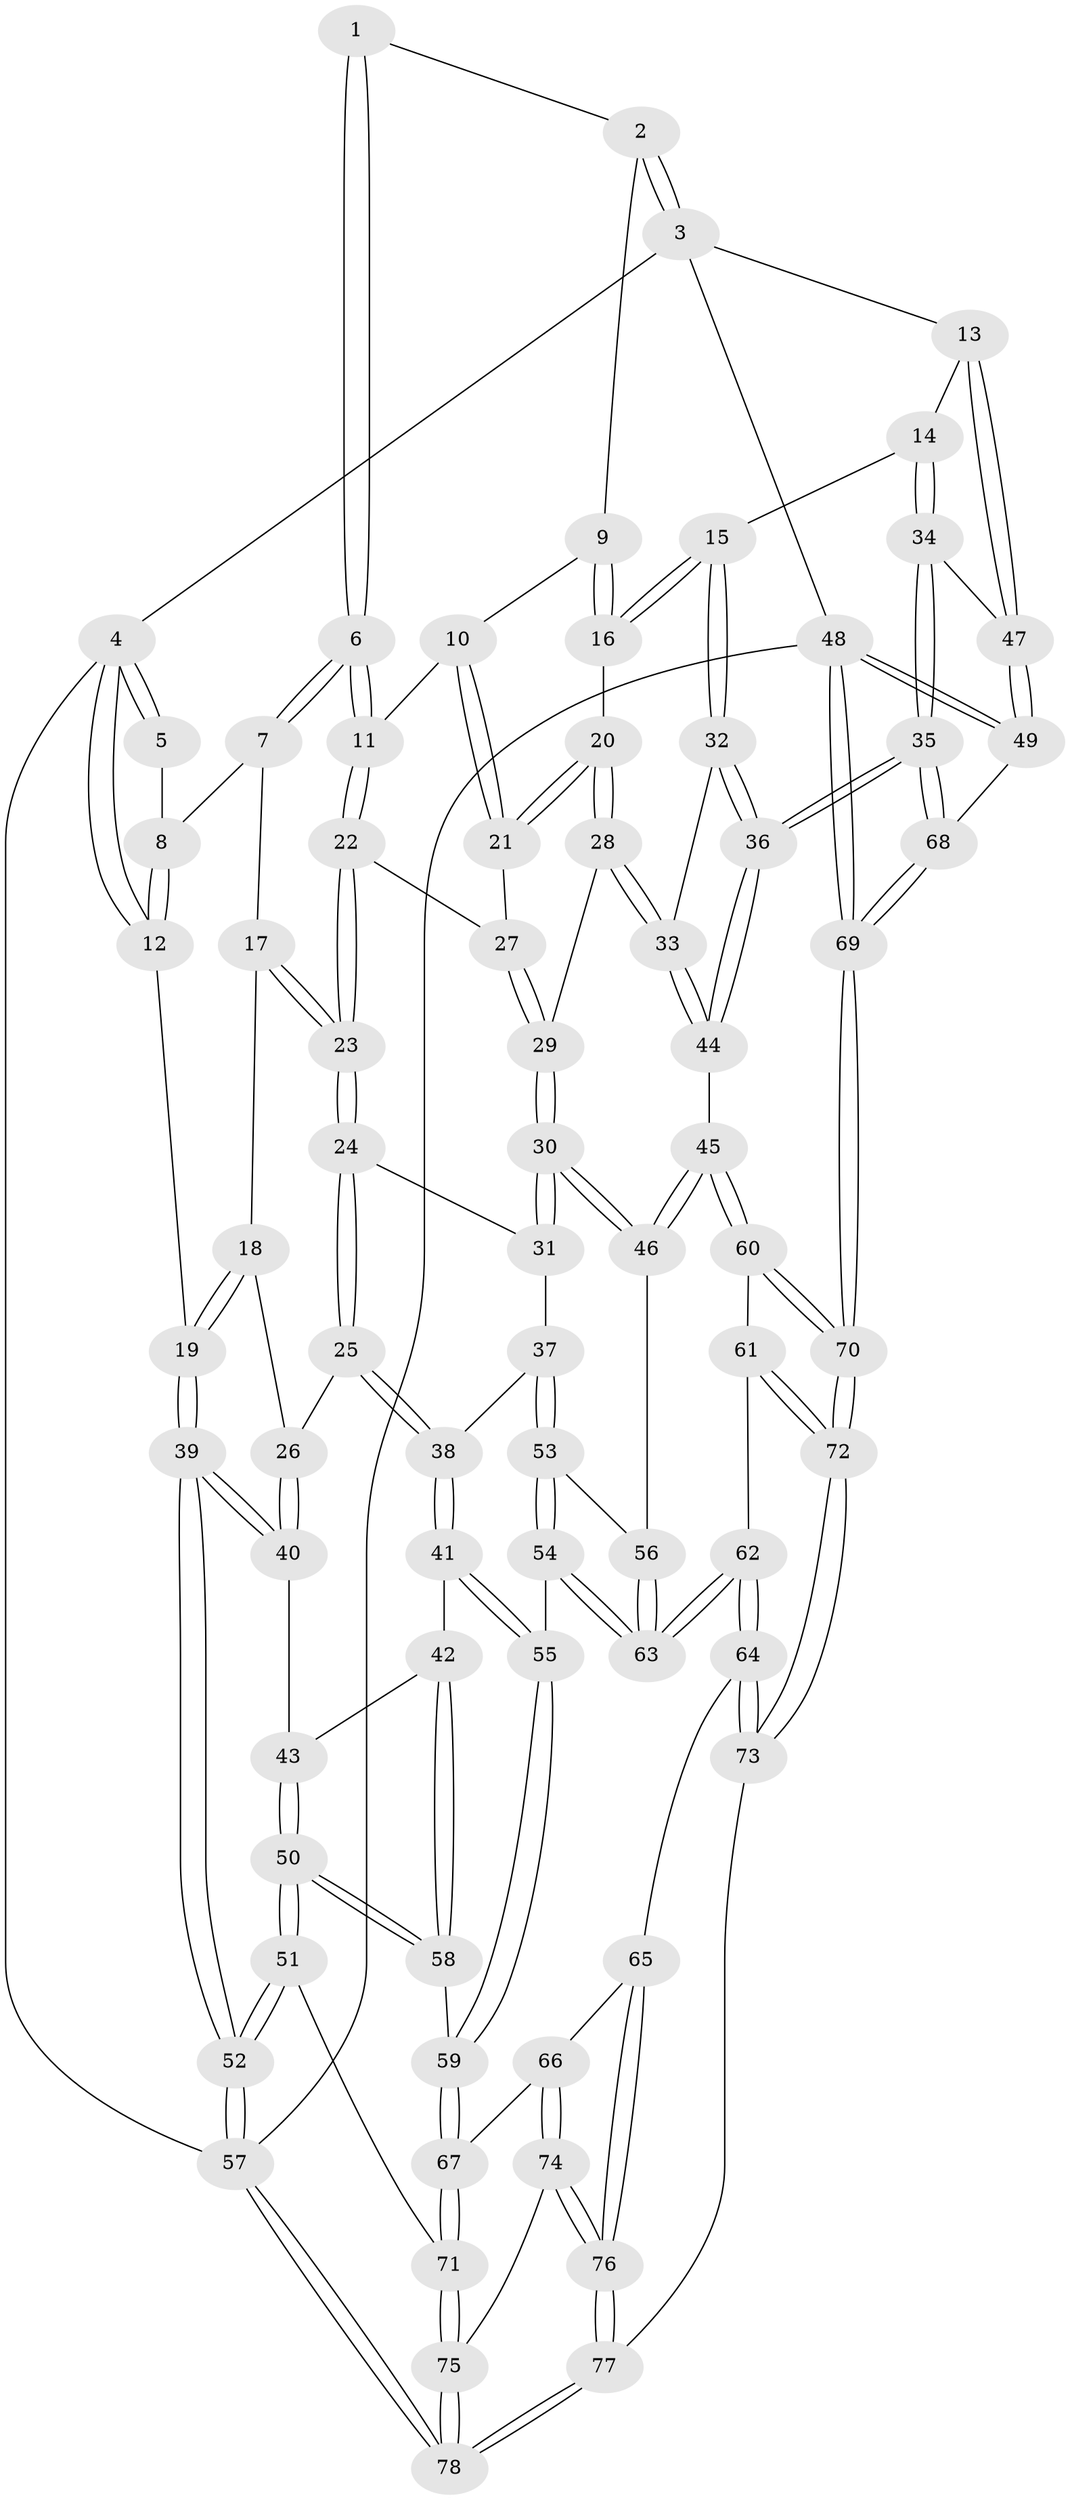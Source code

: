// Generated by graph-tools (version 1.1) at 2025/16/03/09/25 04:16:46]
// undirected, 78 vertices, 192 edges
graph export_dot {
graph [start="1"]
  node [color=gray90,style=filled];
  1 [pos="+0.4674923492616114+0.011493835746280878"];
  2 [pos="+0.6808404793880175+0"];
  3 [pos="+1+0"];
  4 [pos="+0+0"];
  5 [pos="+0.21409234770224506+0"];
  6 [pos="+0.3903301343892844+0.219632562973891"];
  7 [pos="+0.1268544631689626+0.2236498298609405"];
  8 [pos="+0.11602538637946154+0.2088532899769396"];
  9 [pos="+0.6484230390540155+0.18837573072203118"];
  10 [pos="+0.5939032215642503+0.31812335530142116"];
  11 [pos="+0.3897589587257607+0.24880007498224865"];
  12 [pos="+0+0.10486160325746305"];
  13 [pos="+1+0.09917048640654887"];
  14 [pos="+0.8450147845953865+0.4119361664115927"];
  15 [pos="+0.8075152859562533+0.4239070445233593"];
  16 [pos="+0.6782381356004303+0.4079635833887617"];
  17 [pos="+0.125084555615007+0.3129013558069097"];
  18 [pos="+0.10424724331688015+0.3366622960252246"];
  19 [pos="+0+0.2923633890871619"];
  20 [pos="+0.6384287363743691+0.4173967480832937"];
  21 [pos="+0.5964585741011493+0.3730202364428721"];
  22 [pos="+0.38173562993420324+0.3240202037765089"];
  23 [pos="+0.31862148563069176+0.3921833073866202"];
  24 [pos="+0.3130973062203105+0.40699888221375796"];
  25 [pos="+0.16084509906969074+0.5062132905154513"];
  26 [pos="+0.0876749891455971+0.4924908967318177"];
  27 [pos="+0.39164993769200773+0.3312732413256199"];
  28 [pos="+0.5650221363556672+0.5122805383621677"];
  29 [pos="+0.5335914990672869+0.5051070110851732"];
  30 [pos="+0.40779561025275524+0.5787963832906965"];
  31 [pos="+0.35408300041112206+0.5306113132725223"];
  32 [pos="+0.7392262767199221+0.5311522625308064"];
  33 [pos="+0.5697784426173685+0.5217431006909965"];
  34 [pos="+0.8673104849734312+0.6377150075958803"];
  35 [pos="+0.7267533686267555+0.7689297679368408"];
  36 [pos="+0.6817221028679895+0.7284036515281114"];
  37 [pos="+0.2699917299193317+0.6021291863305043"];
  38 [pos="+0.17017100424300902+0.5258643995971989"];
  39 [pos="+0+0.47729403765105965"];
  40 [pos="+0.0604970485364153+0.5032380725501966"];
  41 [pos="+0.17056304277046716+0.6325878274212325"];
  42 [pos="+0.12490592885323488+0.6613916658959581"];
  43 [pos="+0.06701228825341587+0.5917321521252101"];
  44 [pos="+0.6237300355081965+0.7035627338677375"];
  45 [pos="+0.4887119688429942+0.7296870552867519"];
  46 [pos="+0.411661199847648+0.624344514669097"];
  47 [pos="+1+0.6621602696443512"];
  48 [pos="+1+1"];
  49 [pos="+1+0.7725863653852694"];
  50 [pos="+0+0.7677979051628798"];
  51 [pos="+0+0.8054956572712667"];
  52 [pos="+0+0.803883415014078"];
  53 [pos="+0.2702022965019646+0.6518076577192324"];
  54 [pos="+0.25535398542651105+0.6764879505565937"];
  55 [pos="+0.2297563482756291+0.6752774861439094"];
  56 [pos="+0.36591732115762216+0.6450499300573904"];
  57 [pos="+0+1"];
  58 [pos="+0.09111516095768936+0.766021955422588"];
  59 [pos="+0.10795719844731301+0.7732367388400441"];
  60 [pos="+0.4210485044026341+0.8114711566769168"];
  61 [pos="+0.3270362591081711+0.8246531542038061"];
  62 [pos="+0.3131471379537932+0.8248800840173346"];
  63 [pos="+0.30265874260873377+0.782677592635128"];
  64 [pos="+0.2933056556656067+0.8391925732188615"];
  65 [pos="+0.2835922053849399+0.8442169621482475"];
  66 [pos="+0.27210452740011815+0.8472697442613866"];
  67 [pos="+0.1498784796350309+0.8102675553236818"];
  68 [pos="+0.7573091611287999+0.8602934741154297"];
  69 [pos="+0.6966394260702492+1"];
  70 [pos="+0.6694525102365925+1"];
  71 [pos="+0.0938906095541494+0.9675462337034788"];
  72 [pos="+0.5037009407801287+1"];
  73 [pos="+0.4667791195134492+1"];
  74 [pos="+0.22798690515472883+0.9213263807713259"];
  75 [pos="+0.1318971975621533+1"];
  76 [pos="+0.31697211261628205+1"];
  77 [pos="+0.3585412155871784+1"];
  78 [pos="+0.13630004540781782+1"];
  1 -- 2;
  1 -- 6;
  1 -- 6;
  2 -- 3;
  2 -- 3;
  2 -- 9;
  3 -- 4;
  3 -- 13;
  3 -- 48;
  4 -- 5;
  4 -- 5;
  4 -- 12;
  4 -- 12;
  4 -- 57;
  5 -- 8;
  6 -- 7;
  6 -- 7;
  6 -- 11;
  6 -- 11;
  7 -- 8;
  7 -- 17;
  8 -- 12;
  8 -- 12;
  9 -- 10;
  9 -- 16;
  9 -- 16;
  10 -- 11;
  10 -- 21;
  10 -- 21;
  11 -- 22;
  11 -- 22;
  12 -- 19;
  13 -- 14;
  13 -- 47;
  13 -- 47;
  14 -- 15;
  14 -- 34;
  14 -- 34;
  15 -- 16;
  15 -- 16;
  15 -- 32;
  15 -- 32;
  16 -- 20;
  17 -- 18;
  17 -- 23;
  17 -- 23;
  18 -- 19;
  18 -- 19;
  18 -- 26;
  19 -- 39;
  19 -- 39;
  20 -- 21;
  20 -- 21;
  20 -- 28;
  20 -- 28;
  21 -- 27;
  22 -- 23;
  22 -- 23;
  22 -- 27;
  23 -- 24;
  23 -- 24;
  24 -- 25;
  24 -- 25;
  24 -- 31;
  25 -- 26;
  25 -- 38;
  25 -- 38;
  26 -- 40;
  26 -- 40;
  27 -- 29;
  27 -- 29;
  28 -- 29;
  28 -- 33;
  28 -- 33;
  29 -- 30;
  29 -- 30;
  30 -- 31;
  30 -- 31;
  30 -- 46;
  30 -- 46;
  31 -- 37;
  32 -- 33;
  32 -- 36;
  32 -- 36;
  33 -- 44;
  33 -- 44;
  34 -- 35;
  34 -- 35;
  34 -- 47;
  35 -- 36;
  35 -- 36;
  35 -- 68;
  35 -- 68;
  36 -- 44;
  36 -- 44;
  37 -- 38;
  37 -- 53;
  37 -- 53;
  38 -- 41;
  38 -- 41;
  39 -- 40;
  39 -- 40;
  39 -- 52;
  39 -- 52;
  40 -- 43;
  41 -- 42;
  41 -- 55;
  41 -- 55;
  42 -- 43;
  42 -- 58;
  42 -- 58;
  43 -- 50;
  43 -- 50;
  44 -- 45;
  45 -- 46;
  45 -- 46;
  45 -- 60;
  45 -- 60;
  46 -- 56;
  47 -- 49;
  47 -- 49;
  48 -- 49;
  48 -- 49;
  48 -- 69;
  48 -- 69;
  48 -- 57;
  49 -- 68;
  50 -- 51;
  50 -- 51;
  50 -- 58;
  50 -- 58;
  51 -- 52;
  51 -- 52;
  51 -- 71;
  52 -- 57;
  52 -- 57;
  53 -- 54;
  53 -- 54;
  53 -- 56;
  54 -- 55;
  54 -- 63;
  54 -- 63;
  55 -- 59;
  55 -- 59;
  56 -- 63;
  56 -- 63;
  57 -- 78;
  57 -- 78;
  58 -- 59;
  59 -- 67;
  59 -- 67;
  60 -- 61;
  60 -- 70;
  60 -- 70;
  61 -- 62;
  61 -- 72;
  61 -- 72;
  62 -- 63;
  62 -- 63;
  62 -- 64;
  62 -- 64;
  64 -- 65;
  64 -- 73;
  64 -- 73;
  65 -- 66;
  65 -- 76;
  65 -- 76;
  66 -- 67;
  66 -- 74;
  66 -- 74;
  67 -- 71;
  67 -- 71;
  68 -- 69;
  68 -- 69;
  69 -- 70;
  69 -- 70;
  70 -- 72;
  70 -- 72;
  71 -- 75;
  71 -- 75;
  72 -- 73;
  72 -- 73;
  73 -- 77;
  74 -- 75;
  74 -- 76;
  74 -- 76;
  75 -- 78;
  75 -- 78;
  76 -- 77;
  76 -- 77;
  77 -- 78;
  77 -- 78;
}
